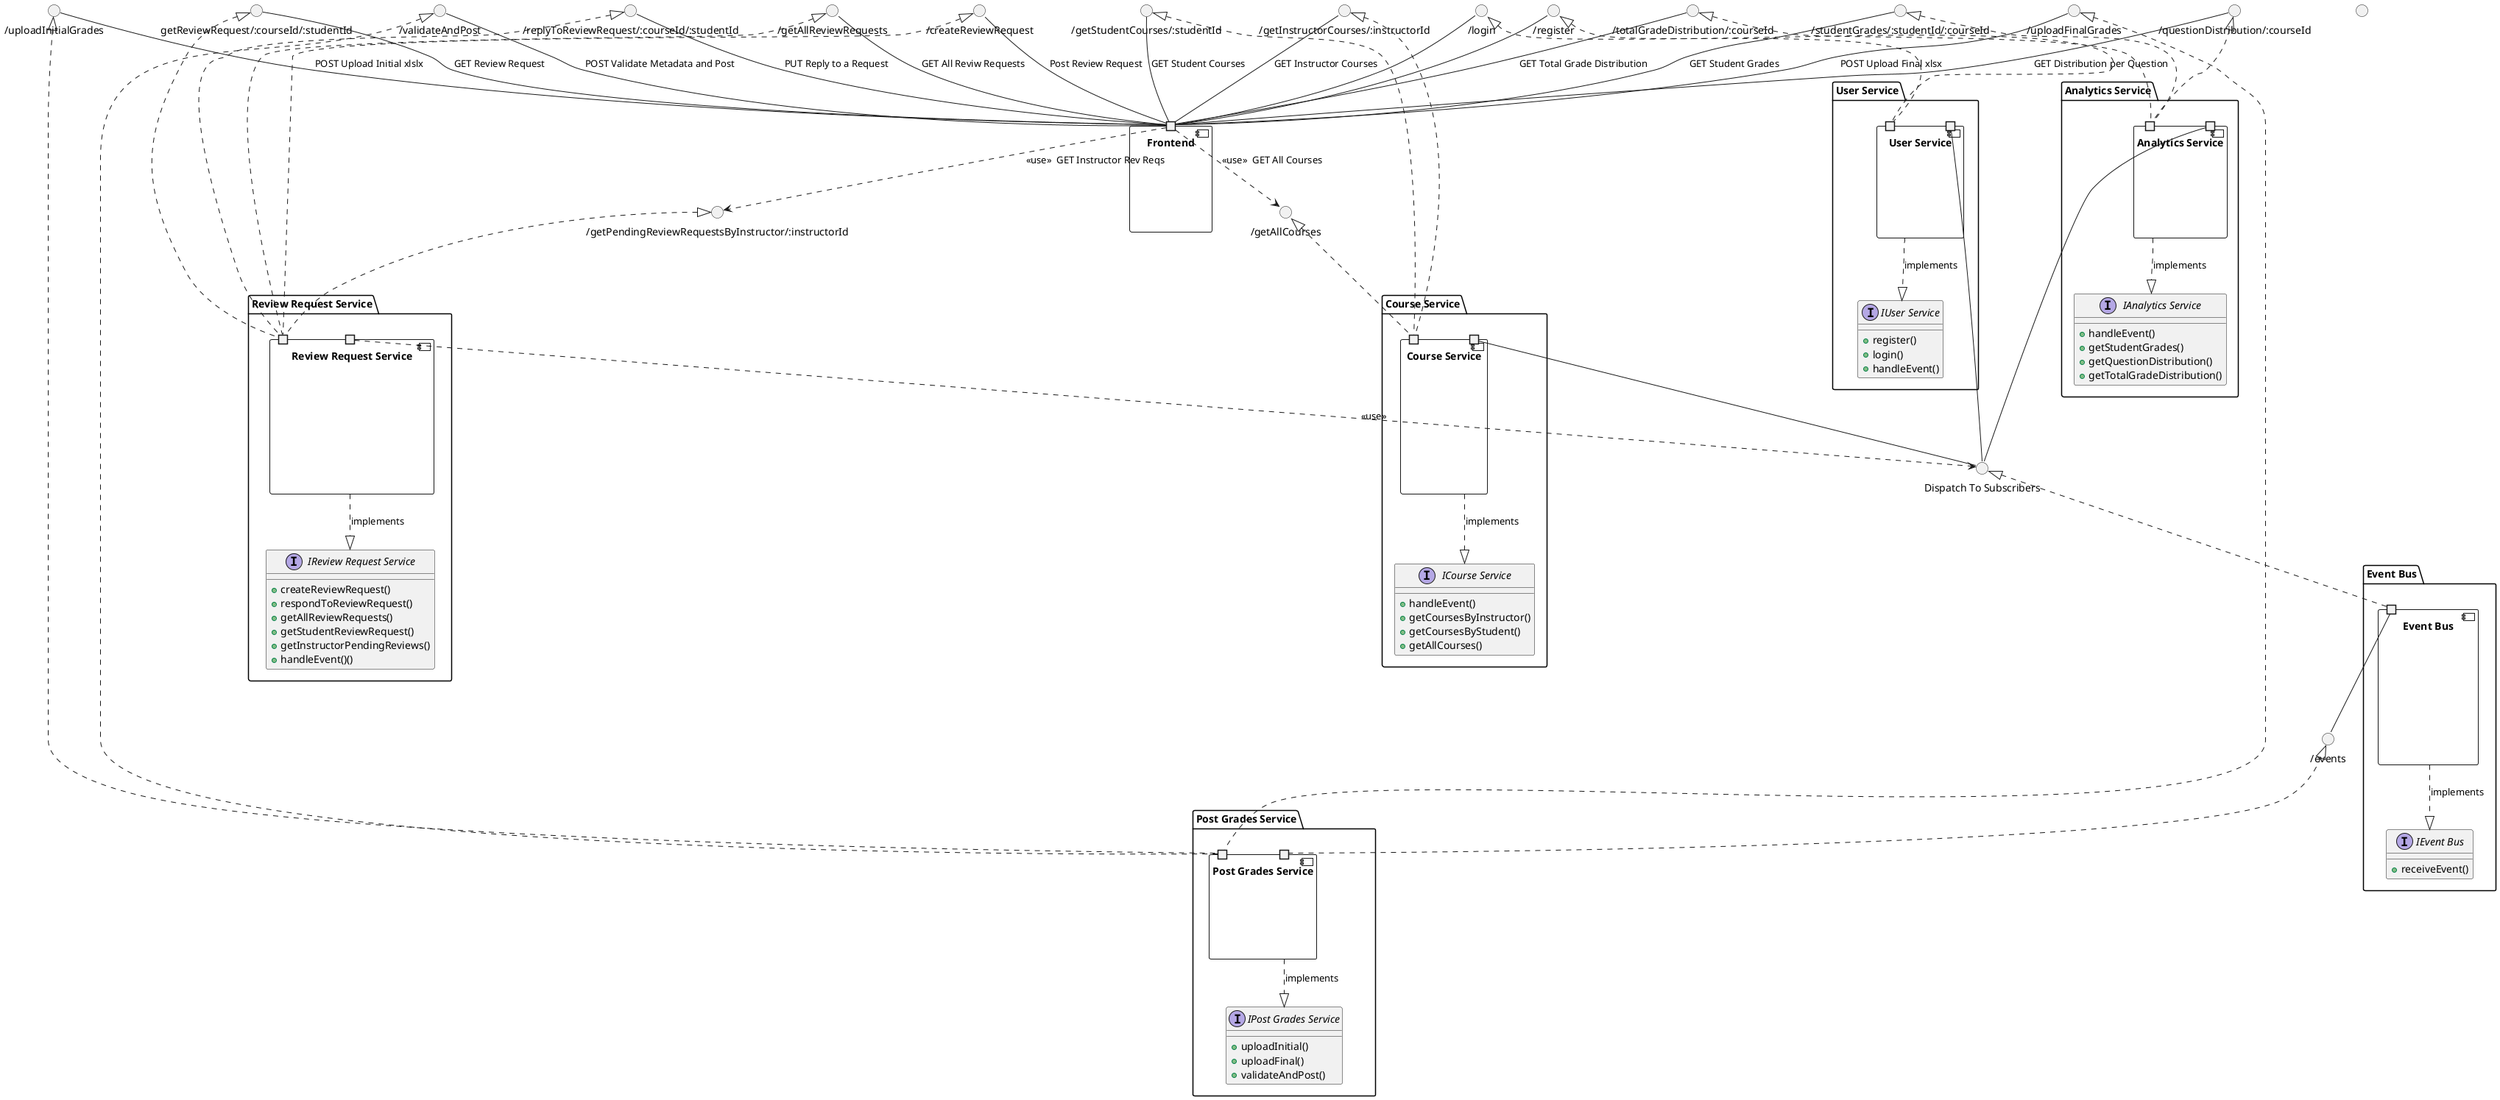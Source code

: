 @startuml
allowmixing
component Frontend {
	port " " as port_UB0jUmmD_AACAXrt
}
package "Event Bus" {
component "Event Bus" as Event_Bus {
	port " " as port_ul67UmmD_AACAaUC
}
interface "IEvent Bus" as IEvent_Bus {
	+receiveEvent()
}
Event_Bus ..|> IEvent_Bus : implements
}
package "Course Service" {
component "Course Service" as Course_Service {
	port " " as port_FugzUmmD_AACAY5y
	port " " as port_pNp7UmmD_AACAaW_
}
interface "ICourse Service" as ICourse_Service {
	+handleEvent()
	+getCoursesByInstructor()
	+getCoursesByStudent()
	+getAllCourses()
}
Course_Service ..|> ICourse_Service : implements
}
package "Analytics Service" {
component "Analytics Service" as Analytics_Service {
	port " " as port_G_7DUmmD_AACAWlN
	port " " as port_NjV7UmmD_AACAaXv
}
interface "IAnalytics Service" as IAnalytics_Service {
	+handleEvent()
	+getStudentGrades()
	+getQuestionDistribution()
	+getTotalGradeDistribution()
}
Analytics_Service ..|> IAnalytics_Service : implements
}
package "Review Request Service" {
component "Review Request Service" as Review_Request_Service {
	port " " as port_pRTLUmmD_AACAZBk
	port " " as port_CAB7UmmD_AACAaWQ
}
interface "IReview Request Service" as IReview_Request_Service {
	+createReviewRequest()
	+respondToReviewRequest()
	+getAllReviewRequests()
	+getStudentReviewRequest()
	+getInstructorPendingReviews()
	+handleEvent()()
}
Review_Request_Service ..|> IReview_Request_Service : implements
}
package "Post Grades Service" {
component "Post Grades Service" as Post_Grades_Service {
	port " " as port_fYDDUmmD_AACAWk1
	port " " as port_qEr7UmmD_AACAaZg
}
interface "IPost Grades Service" as IPost_Grades_Service {
	+uploadInitial()
	+uploadFinal()
	+validateAndPost()
}
Post_Grades_Service ..|> IPost_Grades_Service : implements
}
package "User Service" {
component "User Service" as User_Service {
	port " " as port_xSj9UmmD_AACAVfo
	port " " as port_Gft7UmmD_AACAaYV
}
interface "IUser Service" as IUser_Service {
	+register()
	+login()
	+handleEvent()
}
User_Service ..|> IUser_Service : implements
}
() "/getAllCourses" as _getAllCourses
 ' You might need to name this interface 
()  " "  as NCOt2umD_AACARPA
() "/getPendingReviewRequestsByInstructor/:instructorId" as _getPendingReviewRequestsByInstructor__instructorId
() "/events" as _events
() "Dispatch To Subscribers" as Dispatch_To_Subscribers
() "/login" as _login
() "/register" as _register
() "getReviewRequest/:courseId/:studentId" as getReviewRequest__courseId__studentId
() "/getAllReviewRequests" as _getAllReviewRequests
() "/replyToReviewRequest/:courseId/:studentId" as _replyToReviewRequest__courseId__studentId
() "/createReviewRequest" as _createReviewRequest
() "/validateAndPost" as _validateAndPost
() "/uploadFinalGrades" as _uploadFinalGrades
() "/getInstructorCourses/:instructorId" as _getInstructorCourses__instructorId
() "/getStudentCourses/:studentId" as _getStudentCourses__studentId
() "/uploadInitialGrades" as _uploadInitialGrades
() "/questionDistribution/:courseId" as _questionDistribution__courseId
() "/totalGradeDistribution/:courseId" as _totalGradeDistribution__courseId
() "/studentGrades/:studentId/:courseId" as _studentGrades__studentId__courseId
_studentGrades__studentId__courseId <|.. port_G_7DUmmD_AACAWlN
_studentGrades__studentId__courseId -- port_UB0jUmmD_AACAXrt : GET Student Grades
_totalGradeDistribution__courseId <|.. port_G_7DUmmD_AACAWlN
_totalGradeDistribution__courseId -- port_UB0jUmmD_AACAXrt : GET Total Grade Distribution
_questionDistribution__courseId <|.. port_G_7DUmmD_AACAWlN
_questionDistribution__courseId -- port_UB0jUmmD_AACAXrt : GET Distribution per Question
_uploadInitialGrades <|.. port_fYDDUmmD_AACAWk1
_uploadInitialGrades -- port_UB0jUmmD_AACAXrt : POST Upload Initial xlslx
_getStudentCourses__studentId <|.. port_FugzUmmD_AACAY5y
_getStudentCourses__studentId -- port_UB0jUmmD_AACAXrt : GET Student Courses
_getInstructorCourses__instructorId <|.. port_FugzUmmD_AACAY5y
_getInstructorCourses__instructorId -- port_UB0jUmmD_AACAXrt : GET Instructor Courses
_uploadFinalGrades <|.. port_fYDDUmmD_AACAWk1
_uploadFinalGrades -- port_UB0jUmmD_AACAXrt : POST Upload Final xlsx 
_validateAndPost <|.. port_fYDDUmmD_AACAWk1
_validateAndPost -- port_UB0jUmmD_AACAXrt : POST Validate Metadata and Post
_createReviewRequest <|.. port_pRTLUmmD_AACAZBk
_createReviewRequest -- port_UB0jUmmD_AACAXrt : Post Review Request
_replyToReviewRequest__courseId__studentId <|.. port_pRTLUmmD_AACAZBk
_replyToReviewRequest__courseId__studentId -- port_UB0jUmmD_AACAXrt : PUT Reply to a Request
_getAllReviewRequests <|.. port_pRTLUmmD_AACAZBk
_getAllReviewRequests -- port_UB0jUmmD_AACAXrt : GET All Reviw Requests
getReviewRequest__courseId__studentId <|.. port_pRTLUmmD_AACAZBk
getReviewRequest__courseId__studentId -- port_UB0jUmmD_AACAXrt : GET Review Request
_register <|.. port_xSj9UmmD_AACAVfo
_register -- port_UB0jUmmD_AACAXrt
_login <|.. port_xSj9UmmD_AACAVfo
_login -- port_UB0jUmmD_AACAXrt
Dispatch_To_Subscribers <|.. port_ul67UmmD_AACAaUC
port_pNp7UmmD_AACAaW_ -- Dispatch_To_Subscribers
port_NjV7UmmD_AACAaXv -- Dispatch_To_Subscribers
port_Gft7UmmD_AACAaYV -- Dispatch_To_Subscribers
_events <|.. port_qEr7UmmD_AACAaZg
port_ul67UmmD_AACAaUC -- _events
_getPendingReviewRequestsByInstructor__instructorId <|.. port_pRTLUmmD_AACAZBk
port_CAB7UmmD_AACAaWQ ..> Dispatch_To_Subscribers : <<use>>  
port_UB0jUmmD_AACAXrt ..> _getPendingReviewRequestsByInstructor__instructorId : <<use>>  GET Instructor Rev Reqs
_getAllCourses <|.. port_FugzUmmD_AACAY5y
port_UB0jUmmD_AACAXrt ..> _getAllCourses : <<use>>  GET All Courses
@enduml